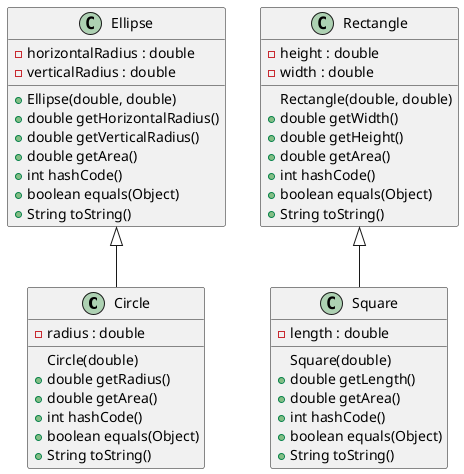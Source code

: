 
 @startuml
 class Circle {
 -radius : double
 Circle(double)
 +double getRadius()
 +double getArea()
 +int hashCode()
 + boolean equals(Object)
 + String toString()
 }

 class Ellipse {
 -horizontalRadius : double
 -verticalRadius : double
 +Ellipse(double, double)
 +double getHorizontalRadius()
 +double getVerticalRadius()
 +double getArea()
 +int hashCode()
 +boolean equals(Object)
 +String toString()
 }

 class Rectangle {
   - height : double
   - width : double
   Rectangle(double, double)
    + double getWidth()
    + double getHeight()
    + double getArea()
    +int hashCode()
    +boolean equals(Object)
    +String toString()
 }
 class Square {
     -length : double
     Square(double)
     + double getLength()
     + double getArea()
     +int hashCode()
    +boolean equals(Object)
    +String toString()
 }
  Rectangle <|-- Square
  Ellipse <|-- Circle
 @enduml